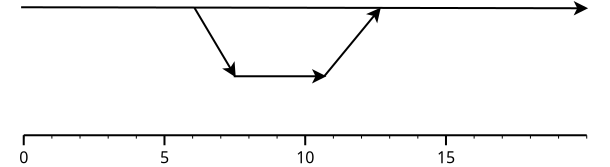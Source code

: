 <?xml version="1.0" encoding="UTF-8"?>
<dia:diagram xmlns:dia="http://www.lysator.liu.se/~alla/dia/">
  <dia:layer name="Background" visible="true" active="true">
    <dia:object type="chronogram - reference" version="0" id="O0">
      <dia:attribute name="obj_pos">
        <dia:point val="12.689,-1.333"/>
      </dia:attribute>
      <dia:attribute name="obj_bb">
        <dia:rectangle val="11.485,-1.383;42.042,0.217"/>
      </dia:attribute>
      <dia:attribute name="meta">
        <dia:composite type="dict"/>
      </dia:attribute>
      <dia:attribute name="elem_corner">
        <dia:point val="12.689,-1.333"/>
      </dia:attribute>
      <dia:attribute name="elem_width">
        <dia:real val="28.15"/>
      </dia:attribute>
      <dia:attribute name="elem_height">
        <dia:real val="0.5"/>
      </dia:attribute>
      <dia:attribute name="start_time">
        <dia:real val="0"/>
      </dia:attribute>
      <dia:attribute name="end_time">
        <dia:real val="20"/>
      </dia:attribute>
      <dia:attribute name="time_step">
        <dia:real val="5"/>
      </dia:attribute>
      <dia:attribute name="time_lstep">
        <dia:real val="1"/>
      </dia:attribute>
      <dia:attribute name="color">
        <dia:color val="#000000"/>
      </dia:attribute>
      <dia:attribute name="main_lwidth">
        <dia:real val="0.1"/>
      </dia:attribute>
      <dia:attribute name="light_lwidth">
        <dia:real val="0.05"/>
      </dia:attribute>
      <dia:attribute name="font">
        <dia:font family="sans" style="0" name="Helvetica"/>
      </dia:attribute>
      <dia:attribute name="font_size">
        <dia:real val="1"/>
      </dia:attribute>
      <dia:attribute name="font_color">
        <dia:color val="#000000"/>
      </dia:attribute>
    </dia:object>
    <dia:object type="Standard - Line" version="0" id="O1">
      <dia:attribute name="obj_pos">
        <dia:point val="12.558,-7.733"/>
      </dia:attribute>
      <dia:attribute name="obj_bb">
        <dia:rectangle val="12.508,-8.046;41.02,-7.323"/>
      </dia:attribute>
      <dia:attribute name="conn_endpoints">
        <dia:point val="12.558,-7.733"/>
        <dia:point val="40.908,-7.683"/>
      </dia:attribute>
      <dia:attribute name="numcp">
        <dia:int val="1"/>
      </dia:attribute>
      <dia:attribute name="end_arrow">
        <dia:enum val="22"/>
      </dia:attribute>
      <dia:attribute name="end_arrow_length">
        <dia:real val="0.5"/>
      </dia:attribute>
      <dia:attribute name="end_arrow_width">
        <dia:real val="0.5"/>
      </dia:attribute>
    </dia:object>
    <dia:object type="Standard - Line" version="0" id="O2">
      <dia:attribute name="obj_pos">
        <dia:point val="23.189,-4.283"/>
      </dia:attribute>
      <dia:attribute name="obj_bb">
        <dia:rectangle val="23.139,-4.644;27.935,-3.921"/>
      </dia:attribute>
      <dia:attribute name="conn_endpoints">
        <dia:point val="23.189,-4.283"/>
        <dia:point val="27.823,-4.282"/>
      </dia:attribute>
      <dia:attribute name="numcp">
        <dia:int val="1"/>
      </dia:attribute>
      <dia:attribute name="end_arrow">
        <dia:enum val="22"/>
      </dia:attribute>
      <dia:attribute name="end_arrow_length">
        <dia:real val="0.5"/>
      </dia:attribute>
      <dia:attribute name="end_arrow_width">
        <dia:real val="0.5"/>
      </dia:attribute>
    </dia:object>
    <dia:object type="Standard - Line" version="0" id="O3">
      <dia:attribute name="obj_pos">
        <dia:point val="21.228,-7.702"/>
      </dia:attribute>
      <dia:attribute name="obj_bb">
        <dia:rectangle val="21.16,-7.77;23.358,-4.137"/>
      </dia:attribute>
      <dia:attribute name="conn_endpoints">
        <dia:point val="21.228,-7.702"/>
        <dia:point val="23.289,-4.233"/>
      </dia:attribute>
      <dia:attribute name="numcp">
        <dia:int val="1"/>
      </dia:attribute>
      <dia:attribute name="end_arrow">
        <dia:enum val="22"/>
      </dia:attribute>
      <dia:attribute name="end_arrow_length">
        <dia:real val="0.5"/>
      </dia:attribute>
      <dia:attribute name="end_arrow_width">
        <dia:real val="0.5"/>
      </dia:attribute>
    </dia:object>
    <dia:object type="Standard - Line" version="0" id="O4">
      <dia:attribute name="obj_pos">
        <dia:point val="27.719,-4.288"/>
      </dia:attribute>
      <dia:attribute name="obj_bb">
        <dia:rectangle val="27.649,-7.803;30.614,-4.217"/>
      </dia:attribute>
      <dia:attribute name="conn_endpoints">
        <dia:point val="27.719,-4.288"/>
        <dia:point val="30.543,-7.717"/>
      </dia:attribute>
      <dia:attribute name="numcp">
        <dia:int val="1"/>
      </dia:attribute>
      <dia:attribute name="end_arrow">
        <dia:enum val="22"/>
      </dia:attribute>
      <dia:attribute name="end_arrow_length">
        <dia:real val="0.5"/>
      </dia:attribute>
      <dia:attribute name="end_arrow_width">
        <dia:real val="0.5"/>
      </dia:attribute>
    </dia:object>
  </dia:layer>
</dia:diagram>
